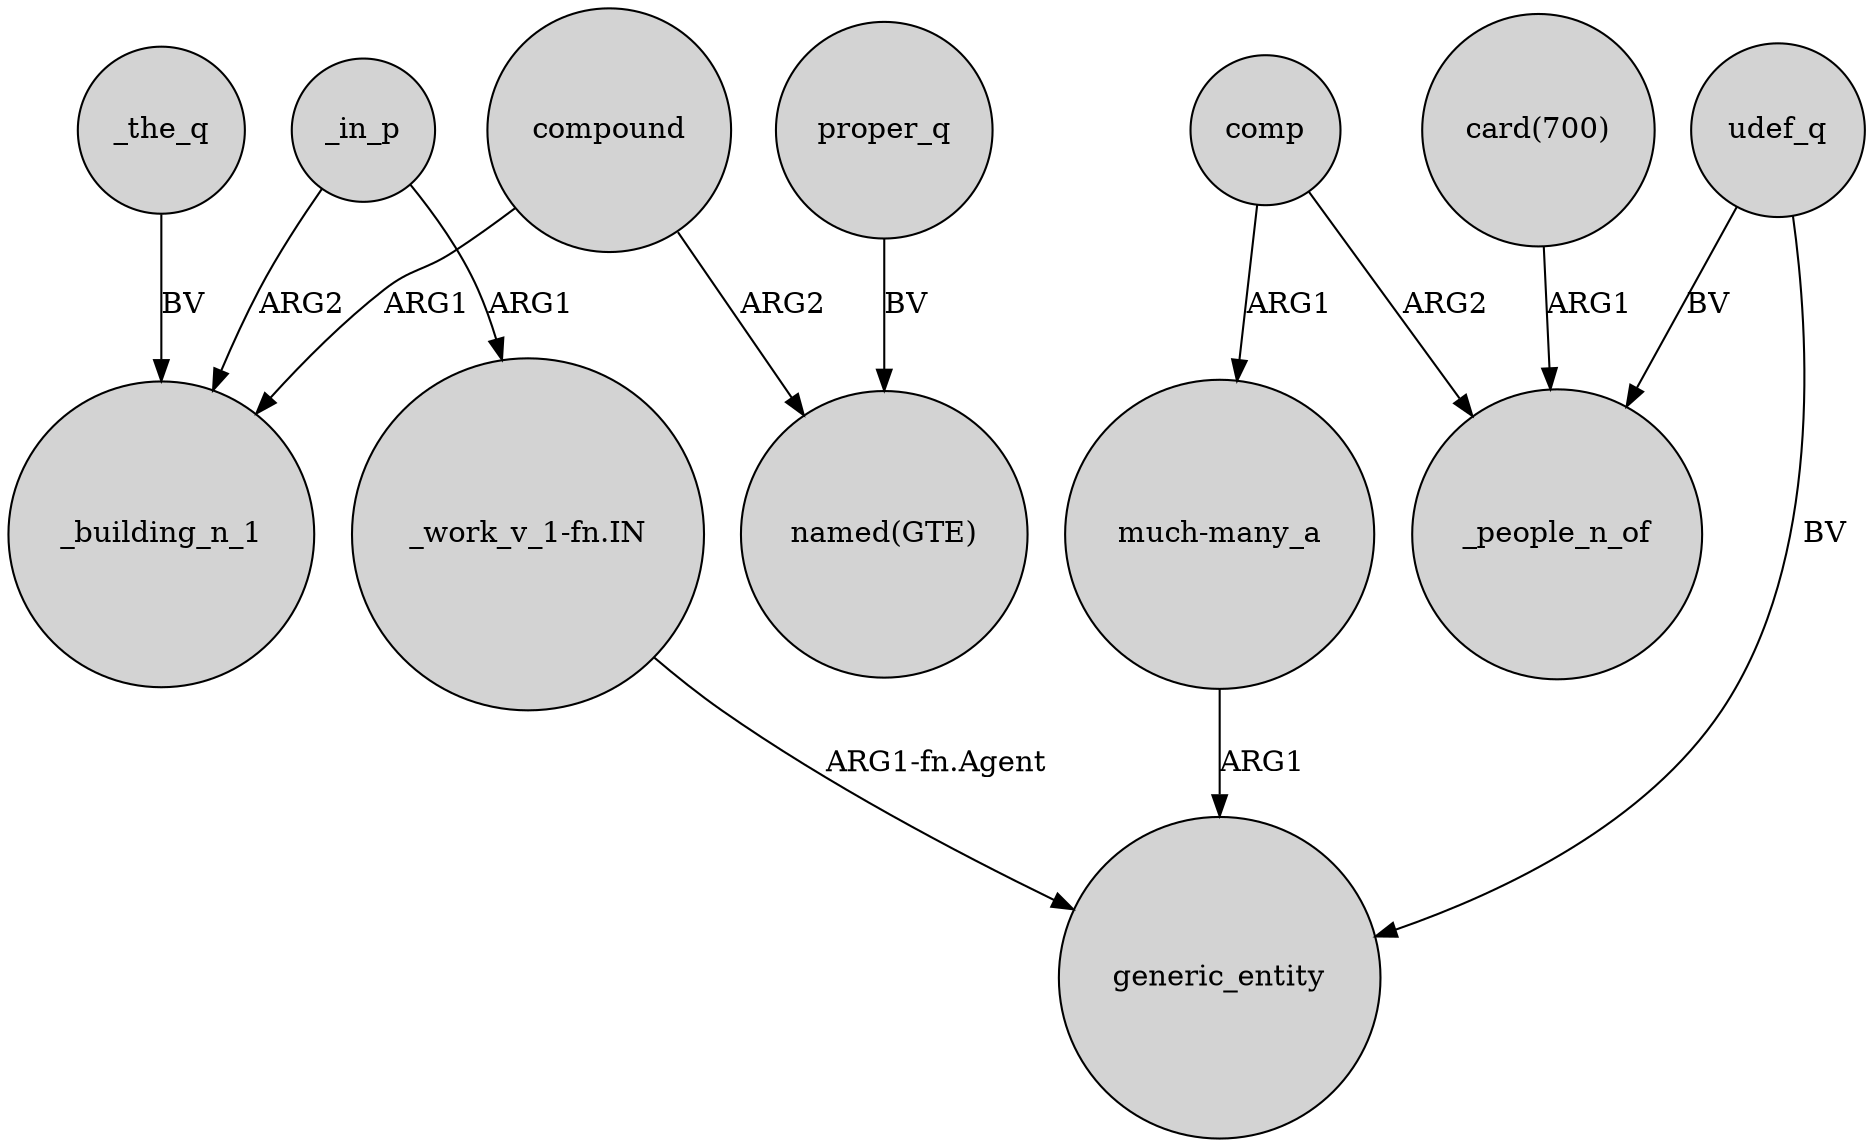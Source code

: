 digraph {
	node [shape=circle style=filled]
	_the_q -> _building_n_1 [label=BV]
	proper_q -> "named(GTE)" [label=BV]
	compound -> "named(GTE)" [label=ARG2]
	comp -> "much-many_a" [label=ARG1]
	udef_q -> generic_entity [label=BV]
	_in_p -> "_work_v_1-fn.IN" [label=ARG1]
	_in_p -> _building_n_1 [label=ARG2]
	compound -> _building_n_1 [label=ARG1]
	"much-many_a" -> generic_entity [label=ARG1]
	comp -> _people_n_of [label=ARG2]
	"card(700)" -> _people_n_of [label=ARG1]
	"_work_v_1-fn.IN" -> generic_entity [label="ARG1-fn.Agent"]
	udef_q -> _people_n_of [label=BV]
}
